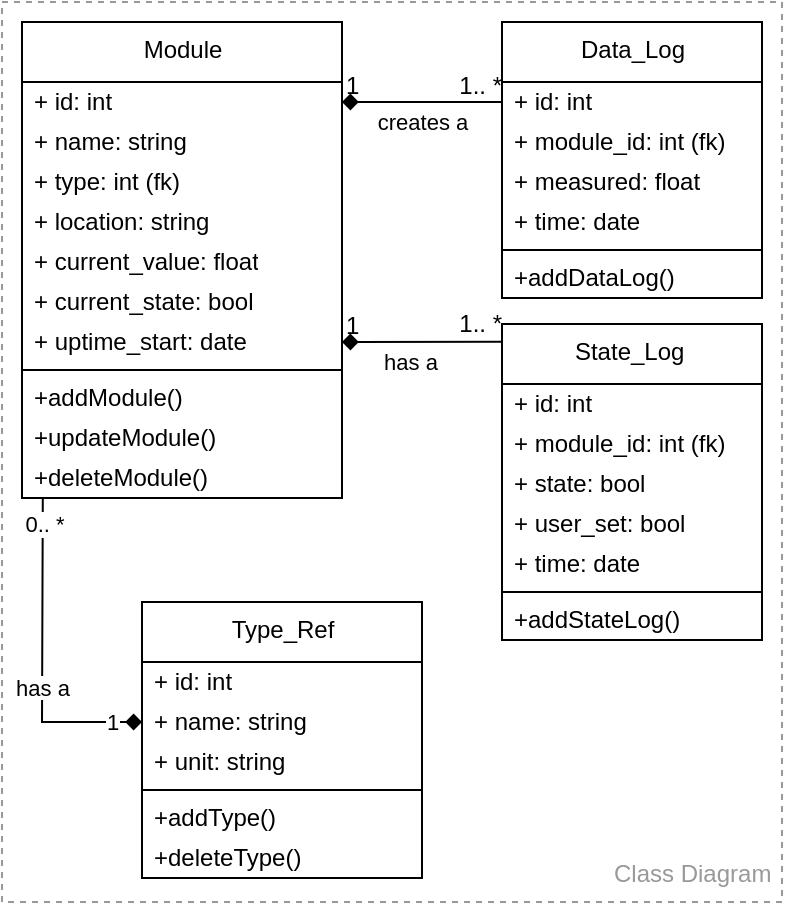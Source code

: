 <mxfile>
    <diagram id="nOcKzkcKtDOCdlmjh1c7" name="Page-1">
        <mxGraphModel dx="924" dy="449" grid="1" gridSize="10" guides="1" tooltips="1" connect="1" arrows="1" fold="1" page="1" pageScale="1" pageWidth="850" pageHeight="1100" background="#ffffff" math="0" shadow="0">
            <root>
                <mxCell id="0"/>
                <mxCell id="1" parent="0"/>
                <mxCell id="2" value="" style="rounded=0;whiteSpace=wrap;html=1;fillColor=none;strokeColor=#999999;dashed=1;" vertex="1" parent="1">
                    <mxGeometry width="390" height="450" as="geometry"/>
                </mxCell>
                <mxCell id="3" value="Module" style="swimlane;fontStyle=0;align=center;verticalAlign=top;childLayout=stackLayout;horizontal=1;startSize=30;horizontalStack=0;resizeParent=1;resizeParentMax=0;resizeLast=0;collapsible=0;marginBottom=0;html=1;" vertex="1" parent="1">
                    <mxGeometry x="10" y="10" width="160" height="238" as="geometry"/>
                </mxCell>
                <mxCell id="4" value="+ id: int" style="text;html=1;strokeColor=none;fillColor=none;align=left;verticalAlign=middle;spacingLeft=4;spacingRight=4;overflow=hidden;rotatable=0;points=[[0,0.5],[1,0.5]];portConstraint=eastwest;" vertex="1" parent="3">
                    <mxGeometry y="30" width="160" height="20" as="geometry"/>
                </mxCell>
                <mxCell id="5" value="+ name: string" style="text;html=1;strokeColor=none;fillColor=none;align=left;verticalAlign=middle;spacingLeft=4;spacingRight=4;overflow=hidden;rotatable=0;points=[[0,0.5],[1,0.5]];portConstraint=eastwest;" vertex="1" parent="3">
                    <mxGeometry y="50" width="160" height="20" as="geometry"/>
                </mxCell>
                <mxCell id="6" value="+&amp;nbsp;type: int (fk)" style="text;html=1;strokeColor=none;fillColor=none;align=left;verticalAlign=middle;spacingLeft=4;spacingRight=4;overflow=hidden;rotatable=0;points=[[0,0.5],[1,0.5]];portConstraint=eastwest;" vertex="1" parent="3">
                    <mxGeometry y="70" width="160" height="20" as="geometry"/>
                </mxCell>
                <mxCell id="7" value="+ location: string" style="text;html=1;strokeColor=none;fillColor=none;align=left;verticalAlign=middle;spacingLeft=4;spacingRight=4;overflow=hidden;rotatable=0;points=[[0,0.5],[1,0.5]];portConstraint=eastwest;" vertex="1" parent="3">
                    <mxGeometry y="90" width="160" height="20" as="geometry"/>
                </mxCell>
                <mxCell id="8" value="+ current_value: float" style="text;html=1;strokeColor=none;fillColor=none;align=left;verticalAlign=middle;spacingLeft=4;spacingRight=4;overflow=hidden;rotatable=0;points=[[0,0.5],[1,0.5]];portConstraint=eastwest;" vertex="1" parent="3">
                    <mxGeometry y="110" width="160" height="20" as="geometry"/>
                </mxCell>
                <mxCell id="9" value="+ current_state: bool" style="text;html=1;strokeColor=none;fillColor=none;align=left;verticalAlign=middle;spacingLeft=4;spacingRight=4;overflow=hidden;rotatable=0;points=[[0,0.5],[1,0.5]];portConstraint=eastwest;" vertex="1" parent="3">
                    <mxGeometry y="130" width="160" height="20" as="geometry"/>
                </mxCell>
                <mxCell id="11" value="+ uptime_start: date" style="text;html=1;strokeColor=none;fillColor=none;align=left;verticalAlign=middle;spacingLeft=4;spacingRight=4;overflow=hidden;rotatable=0;points=[[0,0.5],[1,0.5]];portConstraint=eastwest;" vertex="1" parent="3">
                    <mxGeometry y="150" width="160" height="20" as="geometry"/>
                </mxCell>
                <mxCell id="17" value="" style="line;strokeWidth=1;fillColor=none;align=left;verticalAlign=middle;spacingTop=-1;spacingLeft=3;spacingRight=3;rotatable=0;labelPosition=right;points=[];portConstraint=eastwest;" vertex="1" parent="3">
                    <mxGeometry y="170" width="160" height="8" as="geometry"/>
                </mxCell>
                <mxCell id="18" value="+addModule()" style="text;html=1;strokeColor=none;fillColor=none;align=left;verticalAlign=middle;spacingLeft=4;spacingRight=4;overflow=hidden;rotatable=0;points=[[0,0.5],[1,0.5]];portConstraint=eastwest;" vertex="1" parent="3">
                    <mxGeometry y="178" width="160" height="20" as="geometry"/>
                </mxCell>
                <mxCell id="19" value="+updateModule()" style="text;html=1;strokeColor=none;fillColor=none;align=left;verticalAlign=middle;spacingLeft=4;spacingRight=4;overflow=hidden;rotatable=0;points=[[0,0.5],[1,0.5]];portConstraint=eastwest;" vertex="1" parent="3">
                    <mxGeometry y="198" width="160" height="20" as="geometry"/>
                </mxCell>
                <mxCell id="20" value="+deleteModule()" style="text;html=1;strokeColor=none;fillColor=none;align=left;verticalAlign=middle;spacingLeft=4;spacingRight=4;overflow=hidden;rotatable=0;points=[[0,0.5],[1,0.5]];portConstraint=eastwest;" vertex="1" parent="3">
                    <mxGeometry y="218" width="160" height="20" as="geometry"/>
                </mxCell>
                <mxCell id="26" value="Data_Log" style="swimlane;fontStyle=0;align=center;verticalAlign=top;childLayout=stackLayout;horizontal=1;startSize=30;horizontalStack=0;resizeParent=1;resizeParentMax=0;resizeLast=0;collapsible=0;marginBottom=0;html=1;fillColor=default;" vertex="1" parent="1">
                    <mxGeometry x="250" y="10" width="130" height="138" as="geometry"/>
                </mxCell>
                <mxCell id="27" value="+ id: int" style="text;html=1;strokeColor=none;fillColor=none;align=left;verticalAlign=middle;spacingLeft=4;spacingRight=4;overflow=hidden;rotatable=0;points=[[0,0.5],[1,0.5]];portConstraint=eastwest;" vertex="1" parent="26">
                    <mxGeometry y="30" width="130" height="20" as="geometry"/>
                </mxCell>
                <mxCell id="28" value="+ module_id: int (fk)" style="text;html=1;strokeColor=none;fillColor=none;align=left;verticalAlign=middle;spacingLeft=4;spacingRight=4;overflow=hidden;rotatable=0;points=[[0,0.5],[1,0.5]];portConstraint=eastwest;" vertex="1" parent="26">
                    <mxGeometry y="50" width="130" height="20" as="geometry"/>
                </mxCell>
                <mxCell id="29" value="+ measured: float" style="text;html=1;strokeColor=none;fillColor=none;align=left;verticalAlign=middle;spacingLeft=4;spacingRight=4;overflow=hidden;rotatable=0;points=[[0,0.5],[1,0.5]];portConstraint=eastwest;" vertex="1" parent="26">
                    <mxGeometry y="70" width="130" height="20" as="geometry"/>
                </mxCell>
                <mxCell id="30" value="+ time: date" style="text;html=1;strokeColor=none;fillColor=none;align=left;verticalAlign=middle;spacingLeft=4;spacingRight=4;overflow=hidden;rotatable=0;points=[[0,0.5],[1,0.5]];portConstraint=eastwest;" vertex="1" parent="26">
                    <mxGeometry y="90" width="130" height="20" as="geometry"/>
                </mxCell>
                <mxCell id="37" value="" style="line;strokeWidth=1;fillColor=none;align=left;verticalAlign=middle;spacingTop=-1;spacingLeft=3;spacingRight=3;rotatable=0;labelPosition=right;points=[];portConstraint=eastwest;" vertex="1" parent="26">
                    <mxGeometry y="110" width="130" height="8" as="geometry"/>
                </mxCell>
                <mxCell id="38" value="+addDataLog()" style="text;html=1;strokeColor=none;fillColor=none;align=left;verticalAlign=middle;spacingLeft=4;spacingRight=4;overflow=hidden;rotatable=0;points=[[0,0.5],[1,0.5]];portConstraint=eastwest;" vertex="1" parent="26">
                    <mxGeometry y="118" width="130" height="20" as="geometry"/>
                </mxCell>
                <mxCell id="44" value="State_Log&amp;nbsp;" style="swimlane;fontStyle=0;align=center;verticalAlign=top;childLayout=stackLayout;horizontal=1;startSize=30;horizontalStack=0;resizeParent=1;resizeParentMax=0;resizeLast=0;collapsible=0;marginBottom=0;html=1;fillColor=default;" vertex="1" parent="1">
                    <mxGeometry x="250" y="161" width="130" height="158" as="geometry"/>
                </mxCell>
                <mxCell id="45" value="+ id: int" style="text;html=1;strokeColor=none;fillColor=none;align=left;verticalAlign=middle;spacingLeft=4;spacingRight=4;overflow=hidden;rotatable=0;points=[[0,0.5],[1,0.5]];portConstraint=eastwest;" vertex="1" parent="44">
                    <mxGeometry y="30" width="130" height="20" as="geometry"/>
                </mxCell>
                <mxCell id="46" value="+ module_id: int (fk)" style="text;html=1;strokeColor=none;fillColor=none;align=left;verticalAlign=middle;spacingLeft=4;spacingRight=4;overflow=hidden;rotatable=0;points=[[0,0.5],[1,0.5]];portConstraint=eastwest;" vertex="1" parent="44">
                    <mxGeometry y="50" width="130" height="20" as="geometry"/>
                </mxCell>
                <mxCell id="47" value="+ state: bool" style="text;html=1;strokeColor=none;fillColor=none;align=left;verticalAlign=middle;spacingLeft=4;spacingRight=4;overflow=hidden;rotatable=0;points=[[0,0.5],[1,0.5]];portConstraint=eastwest;" vertex="1" parent="44">
                    <mxGeometry y="70" width="130" height="20" as="geometry"/>
                </mxCell>
                <mxCell id="48" value="+ user_set: bool" style="text;html=1;strokeColor=none;fillColor=none;align=left;verticalAlign=middle;spacingLeft=4;spacingRight=4;overflow=hidden;rotatable=0;points=[[0,0.5],[1,0.5]];portConstraint=eastwest;" vertex="1" parent="44">
                    <mxGeometry y="90" width="130" height="20" as="geometry"/>
                </mxCell>
                <mxCell id="52" value="+ time: date" style="text;html=1;strokeColor=none;fillColor=none;align=left;verticalAlign=middle;spacingLeft=4;spacingRight=4;overflow=hidden;rotatable=0;points=[[0,0.5],[1,0.5]];portConstraint=eastwest;" vertex="1" parent="44">
                    <mxGeometry y="110" width="130" height="20" as="geometry"/>
                </mxCell>
                <mxCell id="53" value="" style="line;strokeWidth=1;fillColor=none;align=left;verticalAlign=middle;spacingTop=-1;spacingLeft=3;spacingRight=3;rotatable=0;labelPosition=right;points=[];portConstraint=eastwest;" vertex="1" parent="44">
                    <mxGeometry y="130" width="130" height="8" as="geometry"/>
                </mxCell>
                <mxCell id="54" value="+addStateLog()" style="text;html=1;strokeColor=none;fillColor=none;align=left;verticalAlign=middle;spacingLeft=4;spacingRight=4;overflow=hidden;rotatable=0;points=[[0,0.5],[1,0.5]];portConstraint=eastwest;" vertex="1" parent="44">
                    <mxGeometry y="138" width="130" height="20" as="geometry"/>
                </mxCell>
                <mxCell id="59" value="" style="endArrow=none;html=1;rounded=0;align=center;verticalAlign=top;endFill=0;labelBackgroundColor=none;startArrow=diamond;startFill=1;entryX=0.002;entryY=0.056;entryDx=0;entryDy=0;exitX=1;exitY=0.5;exitDx=0;exitDy=0;entryPerimeter=0;" edge="1" parent="1" source="11" target="44">
                    <mxGeometry relative="1" as="geometry">
                        <mxPoint x="400" y="250" as="sourcePoint"/>
                        <mxPoint x="280" y="430" as="targetPoint"/>
                    </mxGeometry>
                </mxCell>
                <mxCell id="60" value="1" style="resizable=0;html=1;align=left;verticalAlign=bottom;labelBackgroundColor=none;fillColor=default;" connectable="0" vertex="1" parent="59">
                    <mxGeometry x="-1" relative="1" as="geometry">
                        <mxPoint as="offset"/>
                    </mxGeometry>
                </mxCell>
                <mxCell id="61" value="1.. *" style="resizable=0;html=1;align=right;verticalAlign=bottom;labelBackgroundColor=none;fillColor=default;" connectable="0" vertex="1" parent="59">
                    <mxGeometry x="1" relative="1" as="geometry">
                        <mxPoint as="offset"/>
                    </mxGeometry>
                </mxCell>
                <mxCell id="62" value="has a" style="edgeLabel;html=1;align=center;verticalAlign=middle;resizable=0;points=[];" vertex="1" connectable="0" parent="59">
                    <mxGeometry x="-0.2" relative="1" as="geometry">
                        <mxPoint x="2" y="10" as="offset"/>
                    </mxGeometry>
                </mxCell>
                <mxCell id="63" value="Type_Ref" style="swimlane;fontStyle=0;align=center;verticalAlign=top;childLayout=stackLayout;horizontal=1;startSize=30;horizontalStack=0;resizeParent=1;resizeParentMax=0;resizeLast=0;collapsible=0;marginBottom=0;html=1;fillColor=default;" vertex="1" parent="1">
                    <mxGeometry x="70" y="300" width="140" height="138" as="geometry"/>
                </mxCell>
                <mxCell id="64" value="+ id: int" style="text;html=1;strokeColor=none;fillColor=none;align=left;verticalAlign=middle;spacingLeft=4;spacingRight=4;overflow=hidden;rotatable=0;points=[[0,0.5],[1,0.5]];portConstraint=eastwest;" vertex="1" parent="63">
                    <mxGeometry y="30" width="140" height="20" as="geometry"/>
                </mxCell>
                <mxCell id="65" value="+ name: string" style="text;html=1;strokeColor=none;fillColor=none;align=left;verticalAlign=middle;spacingLeft=4;spacingRight=4;overflow=hidden;rotatable=0;points=[[0,0.5],[1,0.5]];portConstraint=eastwest;" vertex="1" parent="63">
                    <mxGeometry y="50" width="140" height="20" as="geometry"/>
                </mxCell>
                <mxCell id="66" value="+ unit: string" style="text;html=1;strokeColor=none;fillColor=none;align=left;verticalAlign=middle;spacingLeft=4;spacingRight=4;overflow=hidden;rotatable=0;points=[[0,0.5],[1,0.5]];portConstraint=eastwest;" vertex="1" parent="63">
                    <mxGeometry y="70" width="140" height="20" as="geometry"/>
                </mxCell>
                <mxCell id="68" value="" style="line;strokeWidth=1;fillColor=none;align=left;verticalAlign=middle;spacingTop=-1;spacingLeft=3;spacingRight=3;rotatable=0;labelPosition=right;points=[];portConstraint=eastwest;" vertex="1" parent="63">
                    <mxGeometry y="90" width="140" height="8" as="geometry"/>
                </mxCell>
                <mxCell id="69" value="+addType()" style="text;html=1;strokeColor=none;fillColor=none;align=left;verticalAlign=middle;spacingLeft=4;spacingRight=4;overflow=hidden;rotatable=0;points=[[0,0.5],[1,0.5]];portConstraint=eastwest;" vertex="1" parent="63">
                    <mxGeometry y="98" width="140" height="20" as="geometry"/>
                </mxCell>
                <mxCell id="72" value="+deleteType()" style="text;html=1;strokeColor=none;fillColor=none;align=left;verticalAlign=middle;spacingLeft=4;spacingRight=4;overflow=hidden;rotatable=0;points=[[0,0.5],[1,0.5]];portConstraint=eastwest;" vertex="1" parent="63">
                    <mxGeometry y="118" width="140" height="20" as="geometry"/>
                </mxCell>
                <mxCell id="79" value="" style="endArrow=none;html=1;rounded=0;align=center;verticalAlign=top;endFill=0;labelBackgroundColor=none;startArrow=diamond;startFill=1;exitX=1;exitY=0.5;exitDx=0;exitDy=0;entryX=0;entryY=0.5;entryDx=0;entryDy=0;" edge="1" parent="1" source="4" target="27">
                    <mxGeometry relative="1" as="geometry">
                        <mxPoint x="180" y="50" as="sourcePoint"/>
                        <mxPoint x="240" y="50" as="targetPoint"/>
                    </mxGeometry>
                </mxCell>
                <mxCell id="80" value="1" style="resizable=0;html=1;align=left;verticalAlign=bottom;labelBackgroundColor=none;fillColor=default;" connectable="0" vertex="1" parent="79">
                    <mxGeometry x="-1" relative="1" as="geometry">
                        <mxPoint as="offset"/>
                    </mxGeometry>
                </mxCell>
                <mxCell id="81" value="1.. *" style="resizable=0;html=1;align=right;verticalAlign=bottom;labelBackgroundColor=none;fillColor=default;" connectable="0" vertex="1" parent="79">
                    <mxGeometry x="1" relative="1" as="geometry">
                        <mxPoint as="offset"/>
                    </mxGeometry>
                </mxCell>
                <mxCell id="82" value="creates a" style="edgeLabel;html=1;align=center;verticalAlign=middle;resizable=0;points=[];" vertex="1" connectable="0" parent="79">
                    <mxGeometry x="-0.397" y="1" relative="1" as="geometry">
                        <mxPoint x="16" y="11" as="offset"/>
                    </mxGeometry>
                </mxCell>
                <mxCell id="84" value="&lt;span style=&quot;background-color: rgb(255 , 255 , 255)&quot;&gt;has a&lt;/span&gt;" style="endArrow=diamond;html=1;rounded=0;align=center;verticalAlign=top;endFill=1;labelBackgroundColor=none;startArrow=none;startFill=0;exitX=0.065;exitY=1;exitDx=0;exitDy=0;entryX=0;entryY=0.5;entryDx=0;entryDy=0;exitPerimeter=0;" edge="1" parent="1" source="20" target="65">
                    <mxGeometry x="0.012" relative="1" as="geometry">
                        <mxPoint x="170" y="250.58" as="sourcePoint"/>
                        <mxPoint x="619.16" y="340.0" as="targetPoint"/>
                        <Array as="points">
                            <mxPoint x="20" y="360"/>
                        </Array>
                        <mxPoint as="offset"/>
                    </mxGeometry>
                </mxCell>
                <mxCell id="86" value="0.. *" style="edgeLabel;html=1;align=center;verticalAlign=middle;resizable=0;points=[];" vertex="1" connectable="0" parent="84">
                    <mxGeometry x="-0.796" y="2" relative="1" as="geometry">
                        <mxPoint x="-2" y="-4" as="offset"/>
                    </mxGeometry>
                </mxCell>
                <mxCell id="87" value="1" style="edgeLabel;html=1;align=center;verticalAlign=middle;resizable=0;points=[];" vertex="1" connectable="0" parent="84">
                    <mxGeometry x="0.813" relative="1" as="geometry">
                        <mxPoint as="offset"/>
                    </mxGeometry>
                </mxCell>
                <mxCell id="85" value="Class Diagram" style="text;strokeColor=none;fillColor=none;align=left;verticalAlign=middle;spacingLeft=4;spacingRight=4;overflow=hidden;points=[[0,0.5],[1,0.5]];portConstraint=eastwest;rotatable=0;fontColor=#999999;" vertex="1" parent="1">
                    <mxGeometry x="300" y="420" width="90" height="30" as="geometry"/>
                </mxCell>
            </root>
        </mxGraphModel>
    </diagram>
</mxfile>